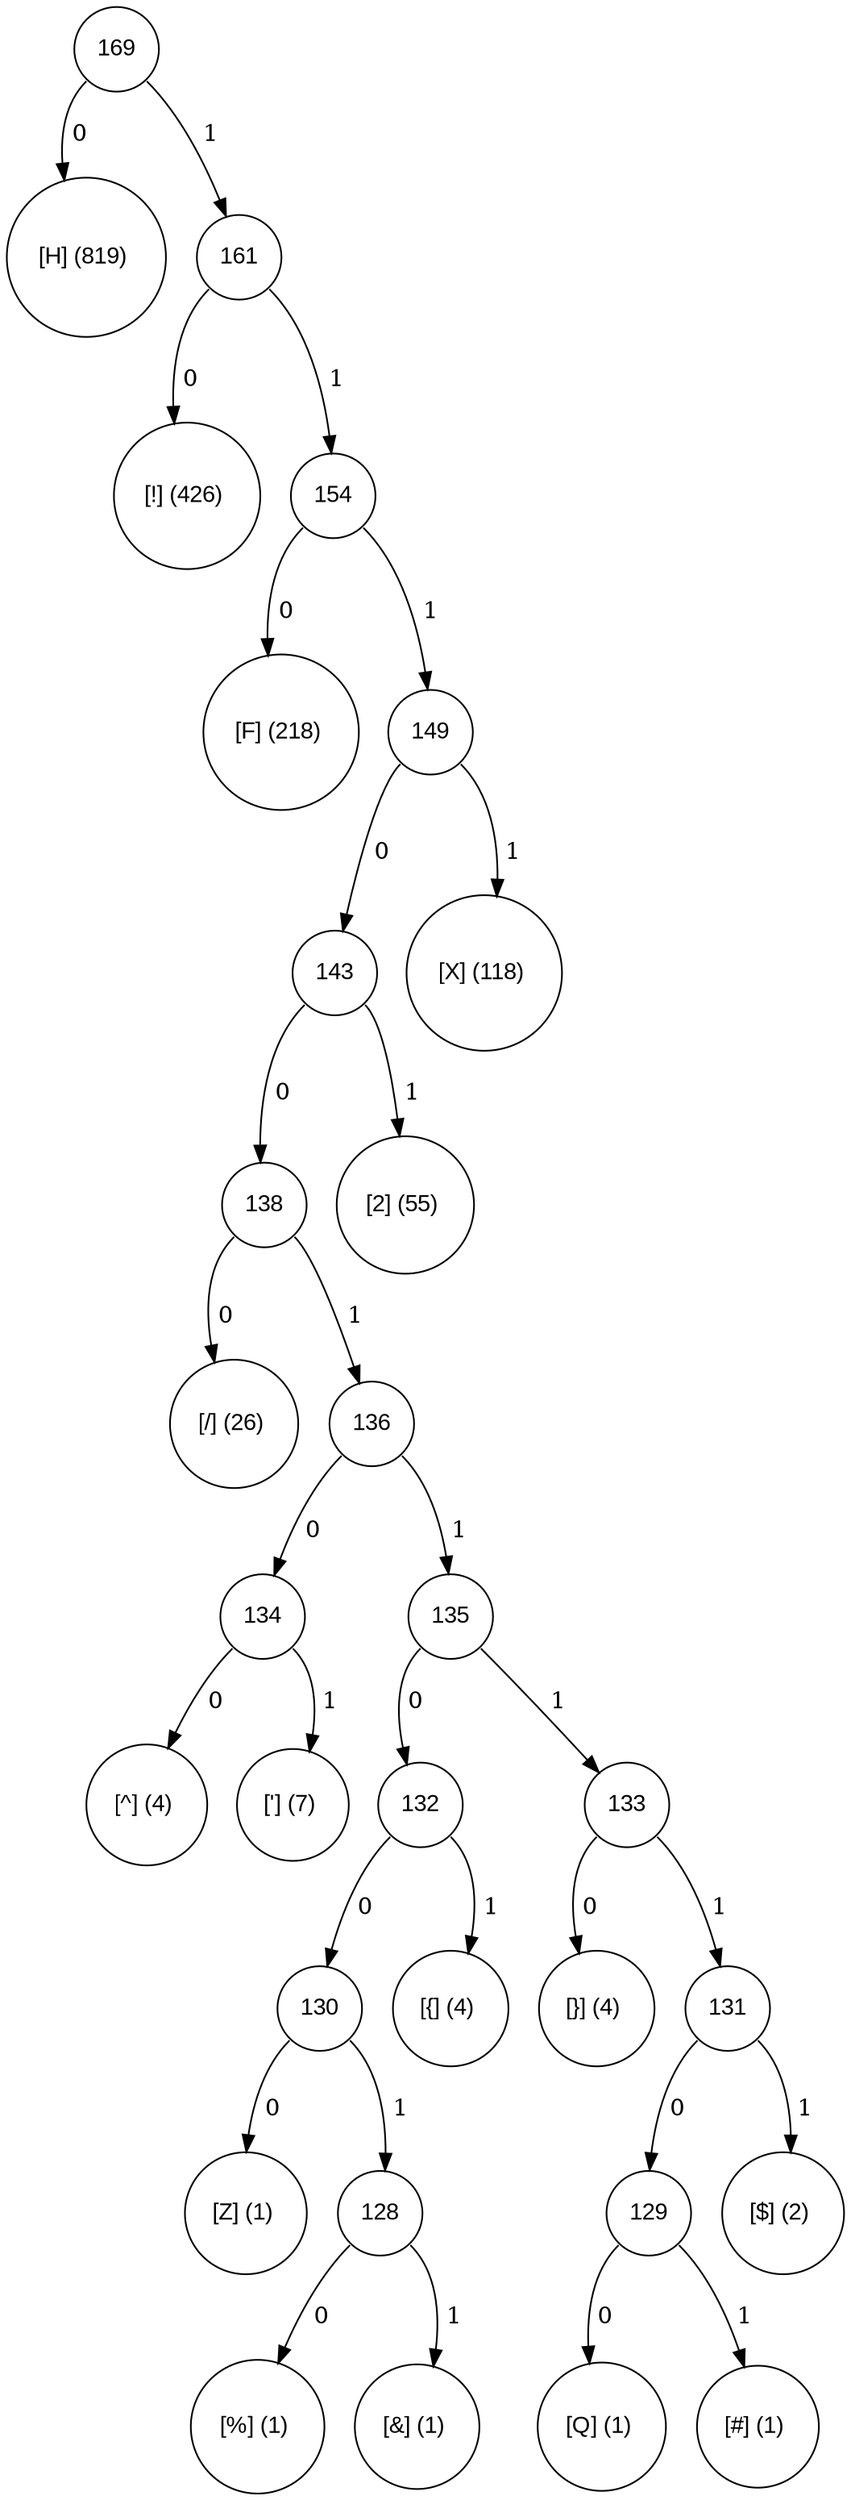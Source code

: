 digraph tree {
	node [fontname="Arial", shape="circle", width=0.5]; 

169:sw -> 72 [label = " 0"]; 
72 [label = "[H] (819) "]; 
169:se -> 161 [label = " 1"]; 
161 [label = "161"]; 
161:sw -> 33 [label = " 0"]; 
33 [label = "[!] (426) "]; 
161:se -> 154 [label = " 1"]; 
154 [label = "154"]; 
154:sw -> 70 [label = " 0"]; 
70 [label = "[F] (218) "]; 
154:se -> 149 [label = " 1"]; 
149 [label = "149"]; 
149:se -> 88 [label = " 1"]; 
88 [label = "[X] (118) "]; 
149:sw -> 143 [label = " 0"]; 
143 [label = "143"]; 
143:se -> 50 [label = " 1"]; 
50 [label = "[2] (55) "]; 
143:sw -> 138 [label = " 0"]; 
138 [label = "138"]; 
138:sw -> 47 [label = " 0"]; 
47 [label = "[/] (26) "]; 
138:se -> 136 [label = " 1"]; 
136 [label = "136"]; 
136:sw -> 134 [label = " 0"]; 
134 [label = "134"]; 
134:se -> 39 [label = " 1"]; 
39 [label = "['] (7) "]; 
134:sw -> 94 [label = " 0"]; 
94 [label = "[^] (4) "]; 
136:se -> 135 [label = " 1"]; 
135 [label = "135"]; 
135:sw -> 132 [label = " 0"]; 
132 [label = "132"]; 
132:se -> 123 [label = " 1"]; 
123 [label = "[{] (4) "]; 
132:sw -> 130 [label = " 0"]; 
130 [label = "130"]; 
130:sw -> 90 [label = " 0"]; 
90 [label = "[Z] (1) "]; 
130:se -> 128 [label = " 1"]; 
128 [label = "128"]; 
128:sw -> 37 [label = " 0"]; 
37 [label = "[%] (1) "]; 
128:se -> 38 [label = " 1"]; 
38 [label = "[&] (1) "]; 
135:se -> 133 [label = " 1"]; 
133 [label = "133"]; 
133:sw -> 125 [label = " 0"]; 
125 [label = "[}] (4) "]; 
133:se -> 131 [label = " 1"]; 
131 [label = "131"]; 
131:se -> 36 [label = " 1"]; 
36 [label = "[$] (2) "]; 
131:sw -> 129 [label = " 0"]; 
129 [label = "129"]; 
129:se -> 35 [label = " 1"]; 
35 [label = "[#] (1) "]; 
129:sw -> 81 [label = " 0"]; 
81 [label = "[Q] (1) "]; 
}
